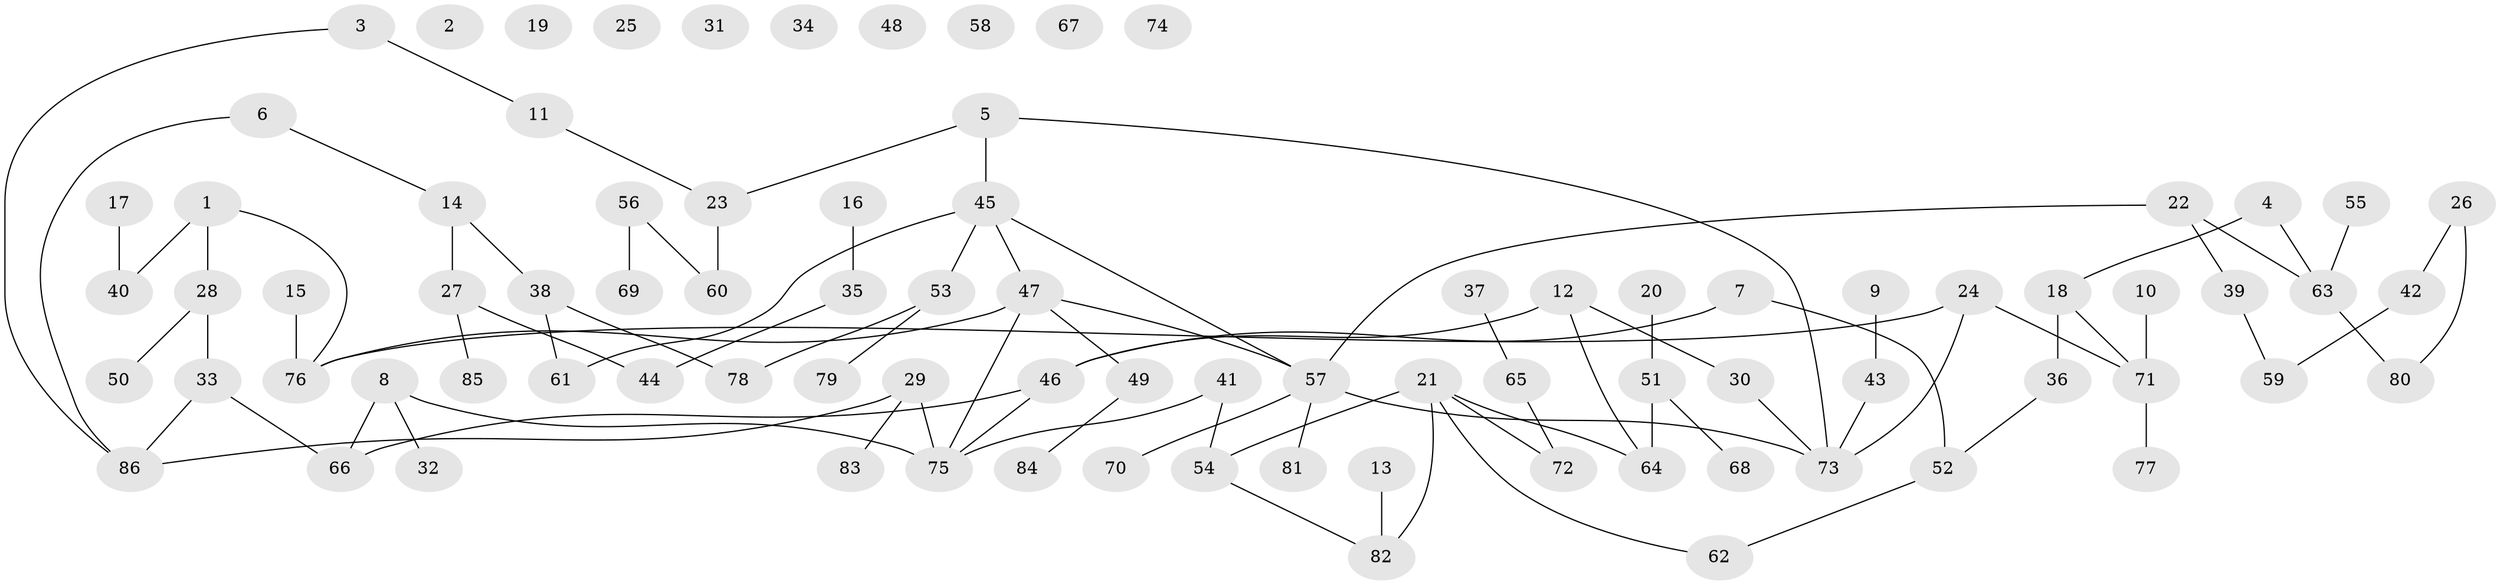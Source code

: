 // coarse degree distribution, {0: 0.2647058823529412, 1: 0.35294117647058826, 4: 0.08823529411764706, 2: 0.08823529411764706, 3: 0.11764705882352941, 5: 0.058823529411764705, 10: 0.029411764705882353}
// Generated by graph-tools (version 1.1) at 2025/42/03/04/25 21:42:34]
// undirected, 86 vertices, 92 edges
graph export_dot {
graph [start="1"]
  node [color=gray90,style=filled];
  1;
  2;
  3;
  4;
  5;
  6;
  7;
  8;
  9;
  10;
  11;
  12;
  13;
  14;
  15;
  16;
  17;
  18;
  19;
  20;
  21;
  22;
  23;
  24;
  25;
  26;
  27;
  28;
  29;
  30;
  31;
  32;
  33;
  34;
  35;
  36;
  37;
  38;
  39;
  40;
  41;
  42;
  43;
  44;
  45;
  46;
  47;
  48;
  49;
  50;
  51;
  52;
  53;
  54;
  55;
  56;
  57;
  58;
  59;
  60;
  61;
  62;
  63;
  64;
  65;
  66;
  67;
  68;
  69;
  70;
  71;
  72;
  73;
  74;
  75;
  76;
  77;
  78;
  79;
  80;
  81;
  82;
  83;
  84;
  85;
  86;
  1 -- 28;
  1 -- 40;
  1 -- 76;
  3 -- 11;
  3 -- 86;
  4 -- 18;
  4 -- 63;
  5 -- 23;
  5 -- 45;
  5 -- 73;
  6 -- 14;
  6 -- 86;
  7 -- 46;
  7 -- 52;
  8 -- 32;
  8 -- 66;
  8 -- 75;
  9 -- 43;
  10 -- 71;
  11 -- 23;
  12 -- 30;
  12 -- 46;
  12 -- 64;
  13 -- 82;
  14 -- 27;
  14 -- 38;
  15 -- 76;
  16 -- 35;
  17 -- 40;
  18 -- 36;
  18 -- 71;
  20 -- 51;
  21 -- 54;
  21 -- 62;
  21 -- 64;
  21 -- 72;
  21 -- 82;
  22 -- 39;
  22 -- 57;
  22 -- 63;
  23 -- 60;
  24 -- 71;
  24 -- 73;
  24 -- 76;
  26 -- 42;
  26 -- 80;
  27 -- 44;
  27 -- 85;
  28 -- 33;
  28 -- 50;
  29 -- 75;
  29 -- 83;
  29 -- 86;
  30 -- 73;
  33 -- 66;
  33 -- 86;
  35 -- 44;
  36 -- 52;
  37 -- 65;
  38 -- 61;
  38 -- 78;
  39 -- 59;
  41 -- 54;
  41 -- 75;
  42 -- 59;
  43 -- 73;
  45 -- 47;
  45 -- 53;
  45 -- 57;
  45 -- 61;
  46 -- 66;
  46 -- 75;
  47 -- 49;
  47 -- 57;
  47 -- 75;
  47 -- 76;
  49 -- 84;
  51 -- 64;
  51 -- 68;
  52 -- 62;
  53 -- 78;
  53 -- 79;
  54 -- 82;
  55 -- 63;
  56 -- 60;
  56 -- 69;
  57 -- 70;
  57 -- 73;
  57 -- 81;
  63 -- 80;
  65 -- 72;
  71 -- 77;
}
